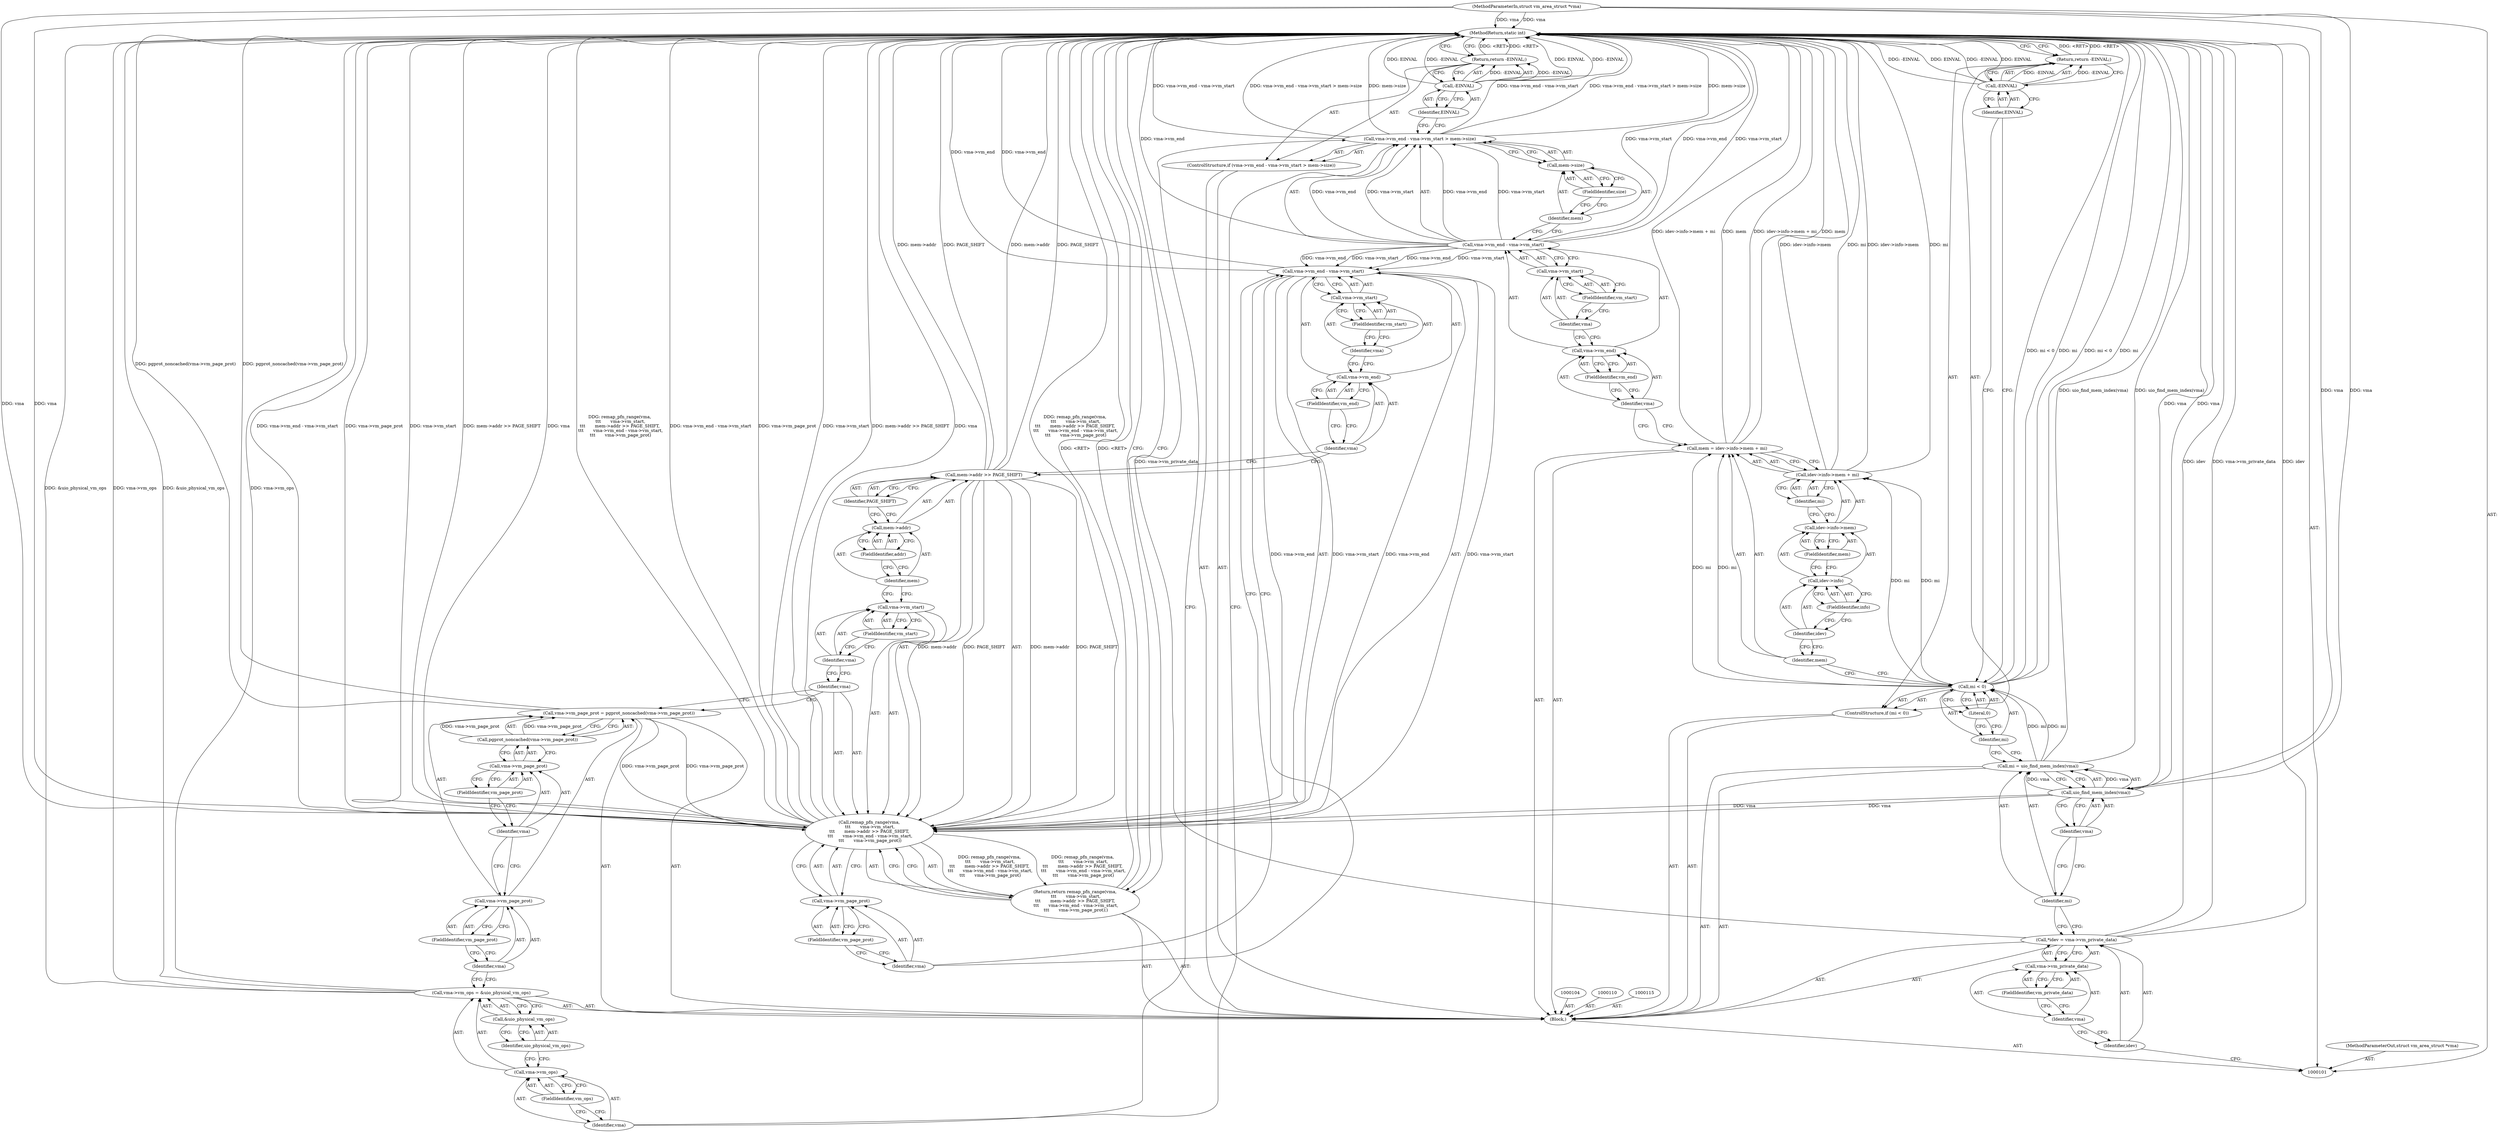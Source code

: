 digraph "0_linux_7314e613d5ff9f0934f7a0f74ed7973b903315d1" {
"1000182" [label="(MethodReturn,static int)"];
"1000102" [label="(MethodParameterIn,struct vm_area_struct *vma)"];
"1000250" [label="(MethodParameterOut,struct vm_area_struct *vma)"];
"1000132" [label="(ControlStructure,if (vma->vm_end - vma->vm_start > mem->size))"];
"1000137" [label="(FieldIdentifier,vm_end)"];
"1000138" [label="(Call,vma->vm_start)"];
"1000139" [label="(Identifier,vma)"];
"1000140" [label="(FieldIdentifier,vm_start)"];
"1000141" [label="(Call,mem->size)"];
"1000142" [label="(Identifier,mem)"];
"1000143" [label="(FieldIdentifier,size)"];
"1000133" [label="(Call,vma->vm_end - vma->vm_start > mem->size)"];
"1000134" [label="(Call,vma->vm_end - vma->vm_start)"];
"1000135" [label="(Call,vma->vm_end)"];
"1000136" [label="(Identifier,vma)"];
"1000146" [label="(Identifier,EINVAL)"];
"1000144" [label="(Return,return -EINVAL;)"];
"1000145" [label="(Call,-EINVAL)"];
"1000147" [label="(Call,vma->vm_ops = &uio_physical_vm_ops)"];
"1000148" [label="(Call,vma->vm_ops)"];
"1000149" [label="(Identifier,vma)"];
"1000151" [label="(Call,&uio_physical_vm_ops)"];
"1000152" [label="(Identifier,uio_physical_vm_ops)"];
"1000150" [label="(FieldIdentifier,vm_ops)"];
"1000153" [label="(Call,vma->vm_page_prot = pgprot_noncached(vma->vm_page_prot))"];
"1000154" [label="(Call,vma->vm_page_prot)"];
"1000155" [label="(Identifier,vma)"];
"1000157" [label="(Call,pgprot_noncached(vma->vm_page_prot))"];
"1000158" [label="(Call,vma->vm_page_prot)"];
"1000159" [label="(Identifier,vma)"];
"1000160" [label="(FieldIdentifier,vm_page_prot)"];
"1000156" [label="(FieldIdentifier,vm_page_prot)"];
"1000103" [label="(Block,)"];
"1000161" [label="(Return,return remap_pfn_range(vma,\n \t\t\t       vma->vm_start,\n\t\t\t       mem->addr >> PAGE_SHIFT,\n \t\t\t       vma->vm_end - vma->vm_start,\n \t\t\t       vma->vm_page_prot);)"];
"1000163" [label="(Identifier,vma)"];
"1000162" [label="(Call,remap_pfn_range(vma,\n \t\t\t       vma->vm_start,\n\t\t\t       mem->addr >> PAGE_SHIFT,\n \t\t\t       vma->vm_end - vma->vm_start,\n \t\t\t       vma->vm_page_prot))"];
"1000164" [label="(Call,vma->vm_start)"];
"1000165" [label="(Identifier,vma)"];
"1000166" [label="(FieldIdentifier,vm_start)"];
"1000167" [label="(Call,mem->addr >> PAGE_SHIFT)"];
"1000168" [label="(Call,mem->addr)"];
"1000169" [label="(Identifier,mem)"];
"1000170" [label="(FieldIdentifier,addr)"];
"1000171" [label="(Identifier,PAGE_SHIFT)"];
"1000172" [label="(Call,vma->vm_end - vma->vm_start)"];
"1000173" [label="(Call,vma->vm_end)"];
"1000174" [label="(Identifier,vma)"];
"1000175" [label="(FieldIdentifier,vm_end)"];
"1000176" [label="(Call,vma->vm_start)"];
"1000177" [label="(Identifier,vma)"];
"1000178" [label="(FieldIdentifier,vm_start)"];
"1000179" [label="(Call,vma->vm_page_prot)"];
"1000180" [label="(Identifier,vma)"];
"1000181" [label="(FieldIdentifier,vm_page_prot)"];
"1000105" [label="(Call,*idev = vma->vm_private_data)"];
"1000106" [label="(Identifier,idev)"];
"1000107" [label="(Call,vma->vm_private_data)"];
"1000108" [label="(Identifier,vma)"];
"1000109" [label="(FieldIdentifier,vm_private_data)"];
"1000113" [label="(Call,uio_find_mem_index(vma))"];
"1000114" [label="(Identifier,vma)"];
"1000111" [label="(Call,mi = uio_find_mem_index(vma))"];
"1000112" [label="(Identifier,mi)"];
"1000119" [label="(Literal,0)"];
"1000116" [label="(ControlStructure,if (mi < 0))"];
"1000117" [label="(Call,mi < 0)"];
"1000118" [label="(Identifier,mi)"];
"1000121" [label="(Call,-EINVAL)"];
"1000122" [label="(Identifier,EINVAL)"];
"1000120" [label="(Return,return -EINVAL;)"];
"1000123" [label="(Call,mem = idev->info->mem + mi)"];
"1000124" [label="(Identifier,mem)"];
"1000129" [label="(FieldIdentifier,info)"];
"1000130" [label="(FieldIdentifier,mem)"];
"1000131" [label="(Identifier,mi)"];
"1000125" [label="(Call,idev->info->mem + mi)"];
"1000126" [label="(Call,idev->info->mem)"];
"1000127" [label="(Call,idev->info)"];
"1000128" [label="(Identifier,idev)"];
"1000182" -> "1000101"  [label="AST: "];
"1000182" -> "1000120"  [label="CFG: "];
"1000182" -> "1000144"  [label="CFG: "];
"1000182" -> "1000161"  [label="CFG: "];
"1000161" -> "1000182"  [label="DDG: <RET>"];
"1000144" -> "1000182"  [label="DDG: <RET>"];
"1000120" -> "1000182"  [label="DDG: <RET>"];
"1000117" -> "1000182"  [label="DDG: mi < 0"];
"1000117" -> "1000182"  [label="DDG: mi"];
"1000162" -> "1000182"  [label="DDG: vma->vm_end - vma->vm_start"];
"1000162" -> "1000182"  [label="DDG: vma->vm_page_prot"];
"1000162" -> "1000182"  [label="DDG: vma->vm_start"];
"1000162" -> "1000182"  [label="DDG: mem->addr >> PAGE_SHIFT"];
"1000162" -> "1000182"  [label="DDG: vma"];
"1000162" -> "1000182"  [label="DDG: remap_pfn_range(vma,\n \t\t\t       vma->vm_start,\n\t\t\t       mem->addr >> PAGE_SHIFT,\n \t\t\t       vma->vm_end - vma->vm_start,\n \t\t\t       vma->vm_page_prot)"];
"1000123" -> "1000182"  [label="DDG: idev->info->mem + mi"];
"1000123" -> "1000182"  [label="DDG: mem"];
"1000153" -> "1000182"  [label="DDG: pgprot_noncached(vma->vm_page_prot)"];
"1000113" -> "1000182"  [label="DDG: vma"];
"1000121" -> "1000182"  [label="DDG: -EINVAL"];
"1000121" -> "1000182"  [label="DDG: EINVAL"];
"1000147" -> "1000182"  [label="DDG: vma->vm_ops"];
"1000147" -> "1000182"  [label="DDG: &uio_physical_vm_ops"];
"1000134" -> "1000182"  [label="DDG: vma->vm_start"];
"1000134" -> "1000182"  [label="DDG: vma->vm_end"];
"1000105" -> "1000182"  [label="DDG: idev"];
"1000105" -> "1000182"  [label="DDG: vma->vm_private_data"];
"1000167" -> "1000182"  [label="DDG: mem->addr"];
"1000167" -> "1000182"  [label="DDG: PAGE_SHIFT"];
"1000125" -> "1000182"  [label="DDG: idev->info->mem"];
"1000125" -> "1000182"  [label="DDG: mi"];
"1000133" -> "1000182"  [label="DDG: mem->size"];
"1000133" -> "1000182"  [label="DDG: vma->vm_end - vma->vm_start"];
"1000133" -> "1000182"  [label="DDG: vma->vm_end - vma->vm_start > mem->size"];
"1000102" -> "1000182"  [label="DDG: vma"];
"1000111" -> "1000182"  [label="DDG: uio_find_mem_index(vma)"];
"1000172" -> "1000182"  [label="DDG: vma->vm_end"];
"1000145" -> "1000182"  [label="DDG: -EINVAL"];
"1000145" -> "1000182"  [label="DDG: EINVAL"];
"1000102" -> "1000101"  [label="AST: "];
"1000102" -> "1000182"  [label="DDG: vma"];
"1000102" -> "1000113"  [label="DDG: vma"];
"1000102" -> "1000162"  [label="DDG: vma"];
"1000250" -> "1000101"  [label="AST: "];
"1000132" -> "1000103"  [label="AST: "];
"1000133" -> "1000132"  [label="AST: "];
"1000144" -> "1000132"  [label="AST: "];
"1000137" -> "1000135"  [label="AST: "];
"1000137" -> "1000136"  [label="CFG: "];
"1000135" -> "1000137"  [label="CFG: "];
"1000138" -> "1000134"  [label="AST: "];
"1000138" -> "1000140"  [label="CFG: "];
"1000139" -> "1000138"  [label="AST: "];
"1000140" -> "1000138"  [label="AST: "];
"1000134" -> "1000138"  [label="CFG: "];
"1000139" -> "1000138"  [label="AST: "];
"1000139" -> "1000135"  [label="CFG: "];
"1000140" -> "1000139"  [label="CFG: "];
"1000140" -> "1000138"  [label="AST: "];
"1000140" -> "1000139"  [label="CFG: "];
"1000138" -> "1000140"  [label="CFG: "];
"1000141" -> "1000133"  [label="AST: "];
"1000141" -> "1000143"  [label="CFG: "];
"1000142" -> "1000141"  [label="AST: "];
"1000143" -> "1000141"  [label="AST: "];
"1000133" -> "1000141"  [label="CFG: "];
"1000142" -> "1000141"  [label="AST: "];
"1000142" -> "1000134"  [label="CFG: "];
"1000143" -> "1000142"  [label="CFG: "];
"1000143" -> "1000141"  [label="AST: "];
"1000143" -> "1000142"  [label="CFG: "];
"1000141" -> "1000143"  [label="CFG: "];
"1000133" -> "1000132"  [label="AST: "];
"1000133" -> "1000141"  [label="CFG: "];
"1000134" -> "1000133"  [label="AST: "];
"1000141" -> "1000133"  [label="AST: "];
"1000146" -> "1000133"  [label="CFG: "];
"1000149" -> "1000133"  [label="CFG: "];
"1000133" -> "1000182"  [label="DDG: mem->size"];
"1000133" -> "1000182"  [label="DDG: vma->vm_end - vma->vm_start"];
"1000133" -> "1000182"  [label="DDG: vma->vm_end - vma->vm_start > mem->size"];
"1000134" -> "1000133"  [label="DDG: vma->vm_end"];
"1000134" -> "1000133"  [label="DDG: vma->vm_start"];
"1000134" -> "1000133"  [label="AST: "];
"1000134" -> "1000138"  [label="CFG: "];
"1000135" -> "1000134"  [label="AST: "];
"1000138" -> "1000134"  [label="AST: "];
"1000142" -> "1000134"  [label="CFG: "];
"1000134" -> "1000182"  [label="DDG: vma->vm_start"];
"1000134" -> "1000182"  [label="DDG: vma->vm_end"];
"1000134" -> "1000133"  [label="DDG: vma->vm_end"];
"1000134" -> "1000133"  [label="DDG: vma->vm_start"];
"1000134" -> "1000172"  [label="DDG: vma->vm_end"];
"1000134" -> "1000172"  [label="DDG: vma->vm_start"];
"1000135" -> "1000134"  [label="AST: "];
"1000135" -> "1000137"  [label="CFG: "];
"1000136" -> "1000135"  [label="AST: "];
"1000137" -> "1000135"  [label="AST: "];
"1000139" -> "1000135"  [label="CFG: "];
"1000136" -> "1000135"  [label="AST: "];
"1000136" -> "1000123"  [label="CFG: "];
"1000137" -> "1000136"  [label="CFG: "];
"1000146" -> "1000145"  [label="AST: "];
"1000146" -> "1000133"  [label="CFG: "];
"1000145" -> "1000146"  [label="CFG: "];
"1000144" -> "1000132"  [label="AST: "];
"1000144" -> "1000145"  [label="CFG: "];
"1000145" -> "1000144"  [label="AST: "];
"1000182" -> "1000144"  [label="CFG: "];
"1000144" -> "1000182"  [label="DDG: <RET>"];
"1000145" -> "1000144"  [label="DDG: -EINVAL"];
"1000145" -> "1000144"  [label="AST: "];
"1000145" -> "1000146"  [label="CFG: "];
"1000146" -> "1000145"  [label="AST: "];
"1000144" -> "1000145"  [label="CFG: "];
"1000145" -> "1000182"  [label="DDG: -EINVAL"];
"1000145" -> "1000182"  [label="DDG: EINVAL"];
"1000145" -> "1000144"  [label="DDG: -EINVAL"];
"1000147" -> "1000103"  [label="AST: "];
"1000147" -> "1000151"  [label="CFG: "];
"1000148" -> "1000147"  [label="AST: "];
"1000151" -> "1000147"  [label="AST: "];
"1000155" -> "1000147"  [label="CFG: "];
"1000147" -> "1000182"  [label="DDG: vma->vm_ops"];
"1000147" -> "1000182"  [label="DDG: &uio_physical_vm_ops"];
"1000148" -> "1000147"  [label="AST: "];
"1000148" -> "1000150"  [label="CFG: "];
"1000149" -> "1000148"  [label="AST: "];
"1000150" -> "1000148"  [label="AST: "];
"1000152" -> "1000148"  [label="CFG: "];
"1000149" -> "1000148"  [label="AST: "];
"1000149" -> "1000133"  [label="CFG: "];
"1000150" -> "1000149"  [label="CFG: "];
"1000151" -> "1000147"  [label="AST: "];
"1000151" -> "1000152"  [label="CFG: "];
"1000152" -> "1000151"  [label="AST: "];
"1000147" -> "1000151"  [label="CFG: "];
"1000152" -> "1000151"  [label="AST: "];
"1000152" -> "1000148"  [label="CFG: "];
"1000151" -> "1000152"  [label="CFG: "];
"1000150" -> "1000148"  [label="AST: "];
"1000150" -> "1000149"  [label="CFG: "];
"1000148" -> "1000150"  [label="CFG: "];
"1000153" -> "1000103"  [label="AST: "];
"1000153" -> "1000157"  [label="CFG: "];
"1000154" -> "1000153"  [label="AST: "];
"1000157" -> "1000153"  [label="AST: "];
"1000163" -> "1000153"  [label="CFG: "];
"1000153" -> "1000182"  [label="DDG: pgprot_noncached(vma->vm_page_prot)"];
"1000157" -> "1000153"  [label="DDG: vma->vm_page_prot"];
"1000153" -> "1000162"  [label="DDG: vma->vm_page_prot"];
"1000154" -> "1000153"  [label="AST: "];
"1000154" -> "1000156"  [label="CFG: "];
"1000155" -> "1000154"  [label="AST: "];
"1000156" -> "1000154"  [label="AST: "];
"1000159" -> "1000154"  [label="CFG: "];
"1000155" -> "1000154"  [label="AST: "];
"1000155" -> "1000147"  [label="CFG: "];
"1000156" -> "1000155"  [label="CFG: "];
"1000157" -> "1000153"  [label="AST: "];
"1000157" -> "1000158"  [label="CFG: "];
"1000158" -> "1000157"  [label="AST: "];
"1000153" -> "1000157"  [label="CFG: "];
"1000157" -> "1000153"  [label="DDG: vma->vm_page_prot"];
"1000158" -> "1000157"  [label="AST: "];
"1000158" -> "1000160"  [label="CFG: "];
"1000159" -> "1000158"  [label="AST: "];
"1000160" -> "1000158"  [label="AST: "];
"1000157" -> "1000158"  [label="CFG: "];
"1000159" -> "1000158"  [label="AST: "];
"1000159" -> "1000154"  [label="CFG: "];
"1000160" -> "1000159"  [label="CFG: "];
"1000160" -> "1000158"  [label="AST: "];
"1000160" -> "1000159"  [label="CFG: "];
"1000158" -> "1000160"  [label="CFG: "];
"1000156" -> "1000154"  [label="AST: "];
"1000156" -> "1000155"  [label="CFG: "];
"1000154" -> "1000156"  [label="CFG: "];
"1000103" -> "1000101"  [label="AST: "];
"1000104" -> "1000103"  [label="AST: "];
"1000105" -> "1000103"  [label="AST: "];
"1000110" -> "1000103"  [label="AST: "];
"1000111" -> "1000103"  [label="AST: "];
"1000115" -> "1000103"  [label="AST: "];
"1000116" -> "1000103"  [label="AST: "];
"1000123" -> "1000103"  [label="AST: "];
"1000132" -> "1000103"  [label="AST: "];
"1000147" -> "1000103"  [label="AST: "];
"1000153" -> "1000103"  [label="AST: "];
"1000161" -> "1000103"  [label="AST: "];
"1000161" -> "1000103"  [label="AST: "];
"1000161" -> "1000162"  [label="CFG: "];
"1000162" -> "1000161"  [label="AST: "];
"1000182" -> "1000161"  [label="CFG: "];
"1000161" -> "1000182"  [label="DDG: <RET>"];
"1000162" -> "1000161"  [label="DDG: remap_pfn_range(vma,\n \t\t\t       vma->vm_start,\n\t\t\t       mem->addr >> PAGE_SHIFT,\n \t\t\t       vma->vm_end - vma->vm_start,\n \t\t\t       vma->vm_page_prot)"];
"1000163" -> "1000162"  [label="AST: "];
"1000163" -> "1000153"  [label="CFG: "];
"1000165" -> "1000163"  [label="CFG: "];
"1000162" -> "1000161"  [label="AST: "];
"1000162" -> "1000179"  [label="CFG: "];
"1000163" -> "1000162"  [label="AST: "];
"1000164" -> "1000162"  [label="AST: "];
"1000167" -> "1000162"  [label="AST: "];
"1000172" -> "1000162"  [label="AST: "];
"1000179" -> "1000162"  [label="AST: "];
"1000161" -> "1000162"  [label="CFG: "];
"1000162" -> "1000182"  [label="DDG: vma->vm_end - vma->vm_start"];
"1000162" -> "1000182"  [label="DDG: vma->vm_page_prot"];
"1000162" -> "1000182"  [label="DDG: vma->vm_start"];
"1000162" -> "1000182"  [label="DDG: mem->addr >> PAGE_SHIFT"];
"1000162" -> "1000182"  [label="DDG: vma"];
"1000162" -> "1000182"  [label="DDG: remap_pfn_range(vma,\n \t\t\t       vma->vm_start,\n\t\t\t       mem->addr >> PAGE_SHIFT,\n \t\t\t       vma->vm_end - vma->vm_start,\n \t\t\t       vma->vm_page_prot)"];
"1000162" -> "1000161"  [label="DDG: remap_pfn_range(vma,\n \t\t\t       vma->vm_start,\n\t\t\t       mem->addr >> PAGE_SHIFT,\n \t\t\t       vma->vm_end - vma->vm_start,\n \t\t\t       vma->vm_page_prot)"];
"1000113" -> "1000162"  [label="DDG: vma"];
"1000102" -> "1000162"  [label="DDG: vma"];
"1000172" -> "1000162"  [label="DDG: vma->vm_start"];
"1000172" -> "1000162"  [label="DDG: vma->vm_end"];
"1000167" -> "1000162"  [label="DDG: mem->addr"];
"1000167" -> "1000162"  [label="DDG: PAGE_SHIFT"];
"1000153" -> "1000162"  [label="DDG: vma->vm_page_prot"];
"1000164" -> "1000162"  [label="AST: "];
"1000164" -> "1000166"  [label="CFG: "];
"1000165" -> "1000164"  [label="AST: "];
"1000166" -> "1000164"  [label="AST: "];
"1000169" -> "1000164"  [label="CFG: "];
"1000165" -> "1000164"  [label="AST: "];
"1000165" -> "1000163"  [label="CFG: "];
"1000166" -> "1000165"  [label="CFG: "];
"1000166" -> "1000164"  [label="AST: "];
"1000166" -> "1000165"  [label="CFG: "];
"1000164" -> "1000166"  [label="CFG: "];
"1000167" -> "1000162"  [label="AST: "];
"1000167" -> "1000171"  [label="CFG: "];
"1000168" -> "1000167"  [label="AST: "];
"1000171" -> "1000167"  [label="AST: "];
"1000174" -> "1000167"  [label="CFG: "];
"1000167" -> "1000182"  [label="DDG: mem->addr"];
"1000167" -> "1000182"  [label="DDG: PAGE_SHIFT"];
"1000167" -> "1000162"  [label="DDG: mem->addr"];
"1000167" -> "1000162"  [label="DDG: PAGE_SHIFT"];
"1000168" -> "1000167"  [label="AST: "];
"1000168" -> "1000170"  [label="CFG: "];
"1000169" -> "1000168"  [label="AST: "];
"1000170" -> "1000168"  [label="AST: "];
"1000171" -> "1000168"  [label="CFG: "];
"1000169" -> "1000168"  [label="AST: "];
"1000169" -> "1000164"  [label="CFG: "];
"1000170" -> "1000169"  [label="CFG: "];
"1000170" -> "1000168"  [label="AST: "];
"1000170" -> "1000169"  [label="CFG: "];
"1000168" -> "1000170"  [label="CFG: "];
"1000171" -> "1000167"  [label="AST: "];
"1000171" -> "1000168"  [label="CFG: "];
"1000167" -> "1000171"  [label="CFG: "];
"1000172" -> "1000162"  [label="AST: "];
"1000172" -> "1000176"  [label="CFG: "];
"1000173" -> "1000172"  [label="AST: "];
"1000176" -> "1000172"  [label="AST: "];
"1000180" -> "1000172"  [label="CFG: "];
"1000172" -> "1000182"  [label="DDG: vma->vm_end"];
"1000172" -> "1000162"  [label="DDG: vma->vm_start"];
"1000172" -> "1000162"  [label="DDG: vma->vm_end"];
"1000134" -> "1000172"  [label="DDG: vma->vm_end"];
"1000134" -> "1000172"  [label="DDG: vma->vm_start"];
"1000173" -> "1000172"  [label="AST: "];
"1000173" -> "1000175"  [label="CFG: "];
"1000174" -> "1000173"  [label="AST: "];
"1000175" -> "1000173"  [label="AST: "];
"1000177" -> "1000173"  [label="CFG: "];
"1000174" -> "1000173"  [label="AST: "];
"1000174" -> "1000167"  [label="CFG: "];
"1000175" -> "1000174"  [label="CFG: "];
"1000175" -> "1000173"  [label="AST: "];
"1000175" -> "1000174"  [label="CFG: "];
"1000173" -> "1000175"  [label="CFG: "];
"1000176" -> "1000172"  [label="AST: "];
"1000176" -> "1000178"  [label="CFG: "];
"1000177" -> "1000176"  [label="AST: "];
"1000178" -> "1000176"  [label="AST: "];
"1000172" -> "1000176"  [label="CFG: "];
"1000177" -> "1000176"  [label="AST: "];
"1000177" -> "1000173"  [label="CFG: "];
"1000178" -> "1000177"  [label="CFG: "];
"1000178" -> "1000176"  [label="AST: "];
"1000178" -> "1000177"  [label="CFG: "];
"1000176" -> "1000178"  [label="CFG: "];
"1000179" -> "1000162"  [label="AST: "];
"1000179" -> "1000181"  [label="CFG: "];
"1000180" -> "1000179"  [label="AST: "];
"1000181" -> "1000179"  [label="AST: "];
"1000162" -> "1000179"  [label="CFG: "];
"1000180" -> "1000179"  [label="AST: "];
"1000180" -> "1000172"  [label="CFG: "];
"1000181" -> "1000180"  [label="CFG: "];
"1000181" -> "1000179"  [label="AST: "];
"1000181" -> "1000180"  [label="CFG: "];
"1000179" -> "1000181"  [label="CFG: "];
"1000105" -> "1000103"  [label="AST: "];
"1000105" -> "1000107"  [label="CFG: "];
"1000106" -> "1000105"  [label="AST: "];
"1000107" -> "1000105"  [label="AST: "];
"1000112" -> "1000105"  [label="CFG: "];
"1000105" -> "1000182"  [label="DDG: idev"];
"1000105" -> "1000182"  [label="DDG: vma->vm_private_data"];
"1000106" -> "1000105"  [label="AST: "];
"1000106" -> "1000101"  [label="CFG: "];
"1000108" -> "1000106"  [label="CFG: "];
"1000107" -> "1000105"  [label="AST: "];
"1000107" -> "1000109"  [label="CFG: "];
"1000108" -> "1000107"  [label="AST: "];
"1000109" -> "1000107"  [label="AST: "];
"1000105" -> "1000107"  [label="CFG: "];
"1000108" -> "1000107"  [label="AST: "];
"1000108" -> "1000106"  [label="CFG: "];
"1000109" -> "1000108"  [label="CFG: "];
"1000109" -> "1000107"  [label="AST: "];
"1000109" -> "1000108"  [label="CFG: "];
"1000107" -> "1000109"  [label="CFG: "];
"1000113" -> "1000111"  [label="AST: "];
"1000113" -> "1000114"  [label="CFG: "];
"1000114" -> "1000113"  [label="AST: "];
"1000111" -> "1000113"  [label="CFG: "];
"1000113" -> "1000182"  [label="DDG: vma"];
"1000113" -> "1000111"  [label="DDG: vma"];
"1000102" -> "1000113"  [label="DDG: vma"];
"1000113" -> "1000162"  [label="DDG: vma"];
"1000114" -> "1000113"  [label="AST: "];
"1000114" -> "1000112"  [label="CFG: "];
"1000113" -> "1000114"  [label="CFG: "];
"1000111" -> "1000103"  [label="AST: "];
"1000111" -> "1000113"  [label="CFG: "];
"1000112" -> "1000111"  [label="AST: "];
"1000113" -> "1000111"  [label="AST: "];
"1000118" -> "1000111"  [label="CFG: "];
"1000111" -> "1000182"  [label="DDG: uio_find_mem_index(vma)"];
"1000113" -> "1000111"  [label="DDG: vma"];
"1000111" -> "1000117"  [label="DDG: mi"];
"1000112" -> "1000111"  [label="AST: "];
"1000112" -> "1000105"  [label="CFG: "];
"1000114" -> "1000112"  [label="CFG: "];
"1000119" -> "1000117"  [label="AST: "];
"1000119" -> "1000118"  [label="CFG: "];
"1000117" -> "1000119"  [label="CFG: "];
"1000116" -> "1000103"  [label="AST: "];
"1000117" -> "1000116"  [label="AST: "];
"1000120" -> "1000116"  [label="AST: "];
"1000117" -> "1000116"  [label="AST: "];
"1000117" -> "1000119"  [label="CFG: "];
"1000118" -> "1000117"  [label="AST: "];
"1000119" -> "1000117"  [label="AST: "];
"1000122" -> "1000117"  [label="CFG: "];
"1000124" -> "1000117"  [label="CFG: "];
"1000117" -> "1000182"  [label="DDG: mi < 0"];
"1000117" -> "1000182"  [label="DDG: mi"];
"1000111" -> "1000117"  [label="DDG: mi"];
"1000117" -> "1000123"  [label="DDG: mi"];
"1000117" -> "1000125"  [label="DDG: mi"];
"1000118" -> "1000117"  [label="AST: "];
"1000118" -> "1000111"  [label="CFG: "];
"1000119" -> "1000118"  [label="CFG: "];
"1000121" -> "1000120"  [label="AST: "];
"1000121" -> "1000122"  [label="CFG: "];
"1000122" -> "1000121"  [label="AST: "];
"1000120" -> "1000121"  [label="CFG: "];
"1000121" -> "1000182"  [label="DDG: -EINVAL"];
"1000121" -> "1000182"  [label="DDG: EINVAL"];
"1000121" -> "1000120"  [label="DDG: -EINVAL"];
"1000122" -> "1000121"  [label="AST: "];
"1000122" -> "1000117"  [label="CFG: "];
"1000121" -> "1000122"  [label="CFG: "];
"1000120" -> "1000116"  [label="AST: "];
"1000120" -> "1000121"  [label="CFG: "];
"1000121" -> "1000120"  [label="AST: "];
"1000182" -> "1000120"  [label="CFG: "];
"1000120" -> "1000182"  [label="DDG: <RET>"];
"1000121" -> "1000120"  [label="DDG: -EINVAL"];
"1000123" -> "1000103"  [label="AST: "];
"1000123" -> "1000125"  [label="CFG: "];
"1000124" -> "1000123"  [label="AST: "];
"1000125" -> "1000123"  [label="AST: "];
"1000136" -> "1000123"  [label="CFG: "];
"1000123" -> "1000182"  [label="DDG: idev->info->mem + mi"];
"1000123" -> "1000182"  [label="DDG: mem"];
"1000117" -> "1000123"  [label="DDG: mi"];
"1000124" -> "1000123"  [label="AST: "];
"1000124" -> "1000117"  [label="CFG: "];
"1000128" -> "1000124"  [label="CFG: "];
"1000129" -> "1000127"  [label="AST: "];
"1000129" -> "1000128"  [label="CFG: "];
"1000127" -> "1000129"  [label="CFG: "];
"1000130" -> "1000126"  [label="AST: "];
"1000130" -> "1000127"  [label="CFG: "];
"1000126" -> "1000130"  [label="CFG: "];
"1000131" -> "1000125"  [label="AST: "];
"1000131" -> "1000126"  [label="CFG: "];
"1000125" -> "1000131"  [label="CFG: "];
"1000125" -> "1000123"  [label="AST: "];
"1000125" -> "1000131"  [label="CFG: "];
"1000126" -> "1000125"  [label="AST: "];
"1000131" -> "1000125"  [label="AST: "];
"1000123" -> "1000125"  [label="CFG: "];
"1000125" -> "1000182"  [label="DDG: idev->info->mem"];
"1000125" -> "1000182"  [label="DDG: mi"];
"1000117" -> "1000125"  [label="DDG: mi"];
"1000126" -> "1000125"  [label="AST: "];
"1000126" -> "1000130"  [label="CFG: "];
"1000127" -> "1000126"  [label="AST: "];
"1000130" -> "1000126"  [label="AST: "];
"1000131" -> "1000126"  [label="CFG: "];
"1000127" -> "1000126"  [label="AST: "];
"1000127" -> "1000129"  [label="CFG: "];
"1000128" -> "1000127"  [label="AST: "];
"1000129" -> "1000127"  [label="AST: "];
"1000130" -> "1000127"  [label="CFG: "];
"1000128" -> "1000127"  [label="AST: "];
"1000128" -> "1000124"  [label="CFG: "];
"1000129" -> "1000128"  [label="CFG: "];
}
